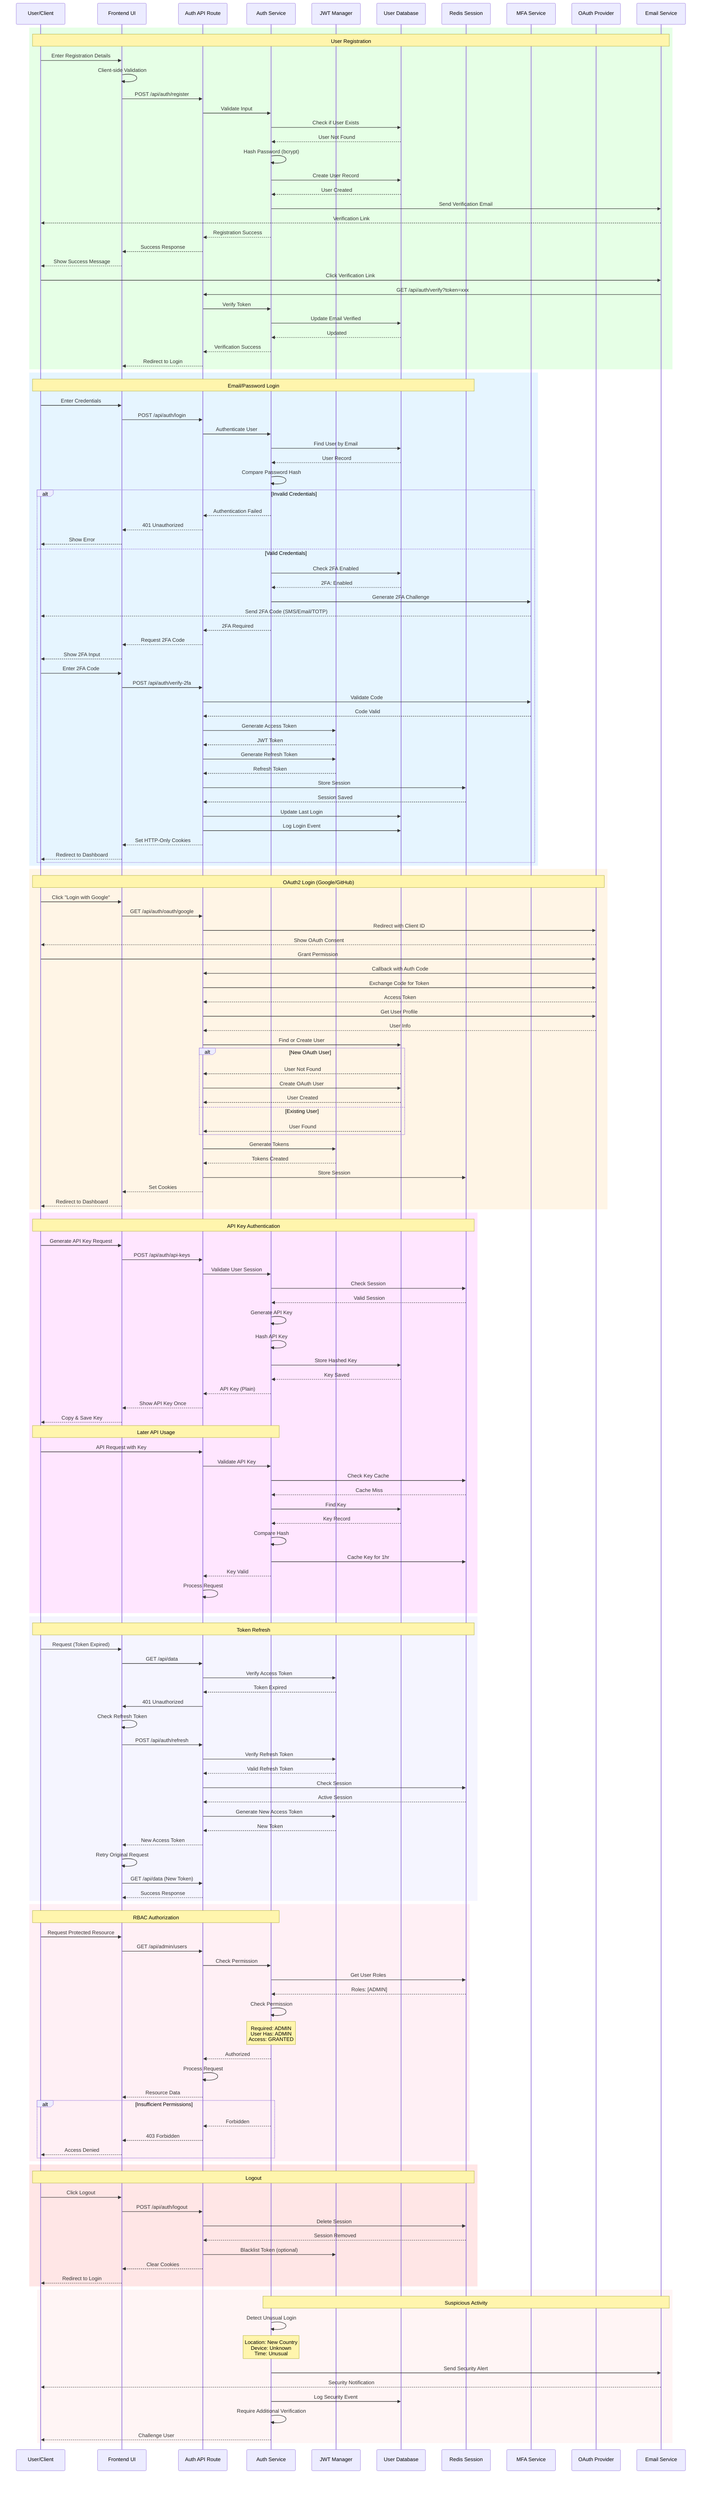 sequenceDiagram
    participant User as User/Client
    participant UI as Frontend UI
    participant AuthAPI as Auth API Route
    participant AuthService as Auth Service
    participant JWT as JWT Manager
    participant DB as User Database
    participant Cache as Redis Session
    participant MFA as MFA Service
    participant OAuth as OAuth Provider
    participant Email as Email Service
    
    %% Registration Flow
    rect rgb(230, 255, 230)
        Note over User,Email: User Registration
        User->>UI: Enter Registration Details
        UI->>UI: Client-side Validation
        UI->>AuthAPI: POST /api/auth/register
        AuthAPI->>AuthService: Validate Input
        AuthService->>DB: Check if User Exists
        DB-->>AuthService: User Not Found
        AuthService->>AuthService: Hash Password (bcrypt)
        AuthService->>DB: Create User Record
        DB-->>AuthService: User Created
        AuthService->>Email: Send Verification Email
        Email-->>User: Verification Link
        AuthService-->>AuthAPI: Registration Success
        AuthAPI-->>UI: Success Response
        UI-->>User: Show Success Message
        
        User->>Email: Click Verification Link
        Email->>AuthAPI: GET /api/auth/verify?token=xxx
        AuthAPI->>AuthService: Verify Token
        AuthService->>DB: Update Email Verified
        DB-->>AuthService: Updated
        AuthService-->>AuthAPI: Verification Success
        AuthAPI-->>UI: Redirect to Login
    end
    
    %% Login Flow - Email/Password
    rect rgb(230, 245, 255)
        Note over User,Cache: Email/Password Login
        User->>UI: Enter Credentials
        UI->>AuthAPI: POST /api/auth/login
        AuthAPI->>AuthService: Authenticate User
        AuthService->>DB: Find User by Email
        DB-->>AuthService: User Record
        AuthService->>AuthService: Compare Password Hash
        
        alt Invalid Credentials
            AuthService-->>AuthAPI: Authentication Failed
            AuthAPI-->>UI: 401 Unauthorized
            UI-->>User: Show Error
        else Valid Credentials
            AuthService->>DB: Check 2FA Enabled
            DB-->>AuthService: 2FA: Enabled
            AuthService->>MFA: Generate 2FA Challenge
            MFA-->>User: Send 2FA Code (SMS/Email/TOTP)
            AuthService-->>AuthAPI: 2FA Required
            AuthAPI-->>UI: Request 2FA Code
            UI-->>User: Show 2FA Input
            
            User->>UI: Enter 2FA Code
            UI->>AuthAPI: POST /api/auth/verify-2fa
            AuthAPI->>MFA: Validate Code
            MFA-->>AuthAPI: Code Valid
            
            AuthAPI->>JWT: Generate Access Token
            JWT-->>AuthAPI: JWT Token
            AuthAPI->>JWT: Generate Refresh Token
            JWT-->>AuthAPI: Refresh Token
            
            AuthAPI->>Cache: Store Session
            Cache-->>AuthAPI: Session Saved
            
            AuthAPI->>DB: Update Last Login
            AuthAPI->>DB: Log Login Event
            
            AuthAPI-->>UI: Set HTTP-Only Cookies
            UI-->>User: Redirect to Dashboard
        end
    end
    
    %% OAuth2 Login Flow
    rect rgb(255, 245, 230)
        Note over User,OAuth: OAuth2 Login (Google/GitHub)
        User->>UI: Click "Login with Google"
        UI->>AuthAPI: GET /api/auth/oauth/google
        AuthAPI->>OAuth: Redirect with Client ID
        OAuth-->>User: Show OAuth Consent
        User->>OAuth: Grant Permission
        OAuth->>AuthAPI: Callback with Auth Code
        AuthAPI->>OAuth: Exchange Code for Token
        OAuth-->>AuthAPI: Access Token
        AuthAPI->>OAuth: Get User Profile
        OAuth-->>AuthAPI: User Info
        
        AuthAPI->>DB: Find or Create User
        alt New OAuth User
            DB-->>AuthAPI: User Not Found
            AuthAPI->>DB: Create OAuth User
            DB-->>AuthAPI: User Created
        else Existing User
            DB-->>AuthAPI: User Found
        end
        
        AuthAPI->>JWT: Generate Tokens
        JWT-->>AuthAPI: Tokens Created
        AuthAPI->>Cache: Store Session
        AuthAPI-->>UI: Set Cookies
        UI-->>User: Redirect to Dashboard
    end
    
    %% API Key Authentication
    rect rgb(255, 230, 255)
        Note over User,Cache: API Key Authentication
        User->>UI: Generate API Key Request
        UI->>AuthAPI: POST /api/auth/api-keys
        AuthAPI->>AuthService: Validate User Session
        AuthService->>Cache: Check Session
        Cache-->>AuthService: Valid Session
        
        AuthService->>AuthService: Generate API Key
        AuthService->>AuthService: Hash API Key
        AuthService->>DB: Store Hashed Key
        DB-->>AuthService: Key Saved
        
        AuthService-->>AuthAPI: API Key (Plain)
        AuthAPI-->>UI: Show API Key Once
        UI-->>User: Copy & Save Key
        
        Note over User,AuthService: Later API Usage
        User->>AuthAPI: API Request with Key
        AuthAPI->>AuthService: Validate API Key
        AuthService->>Cache: Check Key Cache
        Cache-->>AuthService: Cache Miss
        AuthService->>DB: Find Key
        DB-->>AuthService: Key Record
        AuthService->>AuthService: Compare Hash
        AuthService->>Cache: Cache Key for 1hr
        AuthService-->>AuthAPI: Key Valid
        AuthAPI->>AuthAPI: Process Request
    end
    
    %% Token Refresh Flow
    rect rgb(245, 245, 255)
        Note over User,Cache: Token Refresh
        User->>UI: Request (Token Expired)
        UI->>AuthAPI: GET /api/data
        AuthAPI->>JWT: Verify Access Token
        JWT-->>AuthAPI: Token Expired
        
        AuthAPI->>UI: 401 Unauthorized
        UI->>UI: Check Refresh Token
        UI->>AuthAPI: POST /api/auth/refresh
        AuthAPI->>JWT: Verify Refresh Token
        JWT-->>AuthAPI: Valid Refresh Token
        
        AuthAPI->>Cache: Check Session
        Cache-->>AuthAPI: Active Session
        
        AuthAPI->>JWT: Generate New Access Token
        JWT-->>AuthAPI: New Token
        
        AuthAPI-->>UI: New Access Token
        UI->>UI: Retry Original Request
        UI->>AuthAPI: GET /api/data (New Token)
        AuthAPI-->>UI: Success Response
    end
    
    %% Role-Based Access Control
    rect rgb(255, 240, 245)
        Note over User,AuthService: RBAC Authorization
        User->>UI: Request Protected Resource
        UI->>AuthAPI: GET /api/admin/users
        AuthAPI->>AuthService: Check Permission
        AuthService->>Cache: Get User Roles
        Cache-->>AuthService: Roles: [ADMIN]
        
        AuthService->>AuthService: Check Permission
        Note over AuthService: Required: ADMIN<br/>User Has: ADMIN<br/>Access: GRANTED
        
        AuthService-->>AuthAPI: Authorized
        AuthAPI->>AuthAPI: Process Request
        AuthAPI-->>UI: Resource Data
        
        alt Insufficient Permissions
            AuthService-->>AuthAPI: Forbidden
            AuthAPI-->>UI: 403 Forbidden
            UI-->>User: Access Denied
        end
    end
    
    %% Logout Flow
    rect rgb(255, 230, 230)
        Note over User,Cache: Logout
        User->>UI: Click Logout
        UI->>AuthAPI: POST /api/auth/logout
        AuthAPI->>Cache: Delete Session
        Cache-->>AuthAPI: Session Removed
        AuthAPI->>JWT: Blacklist Token (optional)
        AuthAPI-->>UI: Clear Cookies
        UI-->>User: Redirect to Login
    end
    
    %% Security Events
    rect rgb(255, 245, 245)
        Note over AuthService,Email: Suspicious Activity
        AuthService->>AuthService: Detect Unusual Login
        Note over AuthService: Location: New Country<br/>Device: Unknown<br/>Time: Unusual
        
        AuthService->>Email: Send Security Alert
        Email-->>User: Security Notification
        AuthService->>DB: Log Security Event
        AuthService->>AuthService: Require Additional Verification
        AuthService-->>User: Challenge User
    end